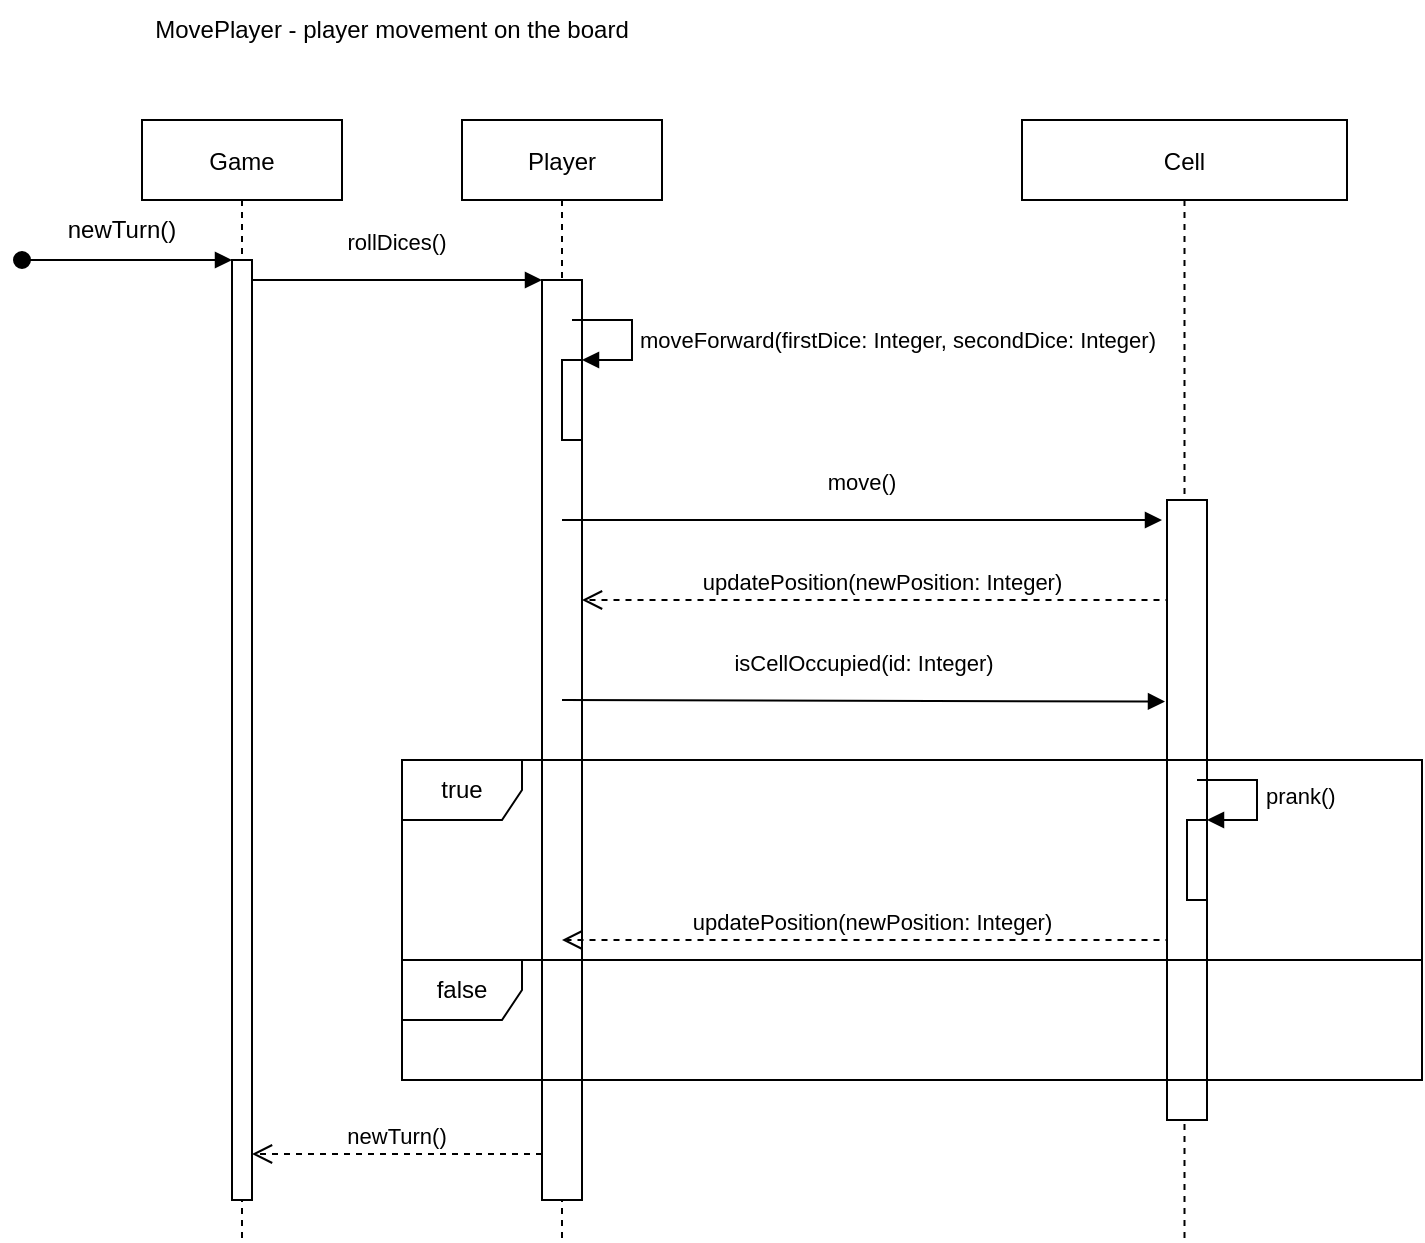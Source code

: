 <mxfile version="20.6.0" type="device"><diagram id="kgpKYQtTHZ0yAKxKKP6v" name="Page-1"><mxGraphModel dx="735" dy="478" grid="1" gridSize="10" guides="1" tooltips="1" connect="1" arrows="1" fold="1" page="1" pageScale="1" pageWidth="850" pageHeight="1100" math="0" shadow="0"><root><mxCell id="0"/><mxCell id="1" parent="0"/><mxCell id="3nuBFxr9cyL0pnOWT2aG-1" value="Game" style="shape=umlLifeline;perimeter=lifelinePerimeter;container=1;collapsible=0;recursiveResize=0;rounded=0;shadow=0;strokeWidth=1;" parent="1" vertex="1"><mxGeometry x="180" y="80" width="100" height="560" as="geometry"/></mxCell><mxCell id="3nuBFxr9cyL0pnOWT2aG-2" value="" style="points=[];perimeter=orthogonalPerimeter;rounded=0;shadow=0;strokeWidth=1;" parent="3nuBFxr9cyL0pnOWT2aG-1" vertex="1"><mxGeometry x="45" y="70" width="10" height="470" as="geometry"/></mxCell><mxCell id="3nuBFxr9cyL0pnOWT2aG-3" value="" style="verticalAlign=bottom;startArrow=oval;endArrow=block;startSize=8;shadow=0;strokeWidth=1;" parent="3nuBFxr9cyL0pnOWT2aG-1" target="3nuBFxr9cyL0pnOWT2aG-2" edge="1"><mxGeometry relative="1" as="geometry"><mxPoint x="-60" y="70" as="sourcePoint"/></mxGeometry></mxCell><mxCell id="Dfjrp038ZcH1izW8xarP-13" value="newTurn()" style="text;html=1;strokeColor=none;fillColor=none;align=center;verticalAlign=middle;whiteSpace=wrap;rounded=0;" parent="3nuBFxr9cyL0pnOWT2aG-1" vertex="1"><mxGeometry x="-40" y="40" width="60" height="30" as="geometry"/></mxCell><mxCell id="3nuBFxr9cyL0pnOWT2aG-5" value="Player" style="shape=umlLifeline;perimeter=lifelinePerimeter;container=1;collapsible=0;recursiveResize=0;rounded=0;shadow=0;strokeWidth=1;" parent="1" vertex="1"><mxGeometry x="340" y="80" width="100" height="560" as="geometry"/></mxCell><mxCell id="3nuBFxr9cyL0pnOWT2aG-6" value="" style="points=[];perimeter=orthogonalPerimeter;rounded=0;shadow=0;strokeWidth=1;" parent="3nuBFxr9cyL0pnOWT2aG-5" vertex="1"><mxGeometry x="40" y="80" width="20" height="460" as="geometry"/></mxCell><mxCell id="Dfjrp038ZcH1izW8xarP-24" value="" style="html=1;points=[];perimeter=orthogonalPerimeter;" parent="3nuBFxr9cyL0pnOWT2aG-5" vertex="1"><mxGeometry x="50" y="120" width="10" height="40" as="geometry"/></mxCell><mxCell id="Dfjrp038ZcH1izW8xarP-25" value="moveForward(firstDice: Integer, secondDice: Integer)" style="edgeStyle=orthogonalEdgeStyle;html=1;align=left;spacingLeft=2;endArrow=block;rounded=0;entryX=1;entryY=0;" parent="3nuBFxr9cyL0pnOWT2aG-5" target="Dfjrp038ZcH1izW8xarP-24" edge="1"><mxGeometry x="0.067" relative="1" as="geometry"><mxPoint x="55" y="100" as="sourcePoint"/><Array as="points"><mxPoint x="85" y="100"/></Array><mxPoint as="offset"/></mxGeometry></mxCell><mxCell id="hY58I0LMxj6UVdS3bY3L-1" value="updatePosition(newPosition: Integer)" style="verticalAlign=bottom;endArrow=open;dashed=1;endSize=8;shadow=0;strokeWidth=1;" edge="1" parent="3nuBFxr9cyL0pnOWT2aG-5" source="Dfjrp038ZcH1izW8xarP-17"><mxGeometry relative="1" as="geometry"><mxPoint x="60" y="240.0" as="targetPoint"/><mxPoint x="289.5" y="240" as="sourcePoint"/></mxGeometry></mxCell><mxCell id="Dfjrp038ZcH1izW8xarP-32" value="" style="html=1;points=[];perimeter=orthogonalPerimeter;" parent="3nuBFxr9cyL0pnOWT2aG-5" vertex="1"><mxGeometry x="362.5" y="330" width="10" height="40" as="geometry"/></mxCell><mxCell id="Dfjrp038ZcH1izW8xarP-27" value="updatePosition(newPosition: Integer)" style="verticalAlign=bottom;endArrow=open;dashed=1;endSize=8;shadow=0;strokeWidth=1;" parent="3nuBFxr9cyL0pnOWT2aG-5" edge="1" source="Dfjrp038ZcH1izW8xarP-17"><mxGeometry relative="1" as="geometry"><mxPoint x="50" y="410.0" as="targetPoint"/><mxPoint x="269.5" y="410" as="sourcePoint"/></mxGeometry></mxCell><mxCell id="hY58I0LMxj6UVdS3bY3L-2" value="isCellOccupied(id: Integer)" style="verticalAlign=bottom;endArrow=block;shadow=0;strokeWidth=1;entryX=-0.05;entryY=0.325;entryDx=0;entryDy=0;entryPerimeter=0;" edge="1" parent="3nuBFxr9cyL0pnOWT2aG-5" target="Dfjrp038ZcH1izW8xarP-26"><mxGeometry y="10" relative="1" as="geometry"><mxPoint x="50" y="290.0" as="sourcePoint"/><mxPoint x="280" y="290" as="targetPoint"/><mxPoint as="offset"/></mxGeometry></mxCell><mxCell id="3nuBFxr9cyL0pnOWT2aG-7" value="newTurn()" style="verticalAlign=bottom;endArrow=open;dashed=1;endSize=8;exitX=0;exitY=0.95;shadow=0;strokeWidth=1;" parent="1" source="3nuBFxr9cyL0pnOWT2aG-6" target="3nuBFxr9cyL0pnOWT2aG-2" edge="1"><mxGeometry relative="1" as="geometry"><mxPoint x="335" y="236" as="targetPoint"/></mxGeometry></mxCell><mxCell id="3nuBFxr9cyL0pnOWT2aG-8" value="rollDices()" style="verticalAlign=bottom;endArrow=block;entryX=0;entryY=0;shadow=0;strokeWidth=1;" parent="1" source="3nuBFxr9cyL0pnOWT2aG-2" target="3nuBFxr9cyL0pnOWT2aG-6" edge="1"><mxGeometry y="10" relative="1" as="geometry"><mxPoint x="335" y="160" as="sourcePoint"/><mxPoint as="offset"/></mxGeometry></mxCell><mxCell id="Dfjrp038ZcH1izW8xarP-9" value="MovePlayer - player movement on the board" style="text;html=1;strokeColor=none;fillColor=none;align=center;verticalAlign=middle;whiteSpace=wrap;rounded=0;" parent="1" vertex="1"><mxGeometry x="180" y="20" width="250" height="30" as="geometry"/></mxCell><mxCell id="Dfjrp038ZcH1izW8xarP-17" value="Cell" style="shape=umlLifeline;perimeter=lifelinePerimeter;container=1;collapsible=0;recursiveResize=0;rounded=0;shadow=0;strokeWidth=1;" parent="1" vertex="1"><mxGeometry x="620" y="80" width="162.5" height="560" as="geometry"/></mxCell><mxCell id="Dfjrp038ZcH1izW8xarP-26" value="" style="points=[];perimeter=orthogonalPerimeter;rounded=0;shadow=0;strokeWidth=1;" parent="1" vertex="1"><mxGeometry x="692.5" y="270" width="20" height="310" as="geometry"/></mxCell><mxCell id="Dfjrp038ZcH1izW8xarP-28" value="move()" style="verticalAlign=bottom;endArrow=block;shadow=0;strokeWidth=1;" parent="1" edge="1"><mxGeometry y="10" relative="1" as="geometry"><mxPoint x="390" y="280.0" as="sourcePoint"/><mxPoint x="690" y="280" as="targetPoint"/><mxPoint as="offset"/></mxGeometry></mxCell><mxCell id="hY58I0LMxj6UVdS3bY3L-5" value="" style="html=1;points=[];perimeter=orthogonalPerimeter;" vertex="1" parent="1"><mxGeometry x="702.5" y="430" width="10" height="40" as="geometry"/></mxCell><mxCell id="hY58I0LMxj6UVdS3bY3L-6" value="prank()" style="edgeStyle=orthogonalEdgeStyle;html=1;align=left;spacingLeft=2;endArrow=block;rounded=0;entryX=1;entryY=0;" edge="1" target="hY58I0LMxj6UVdS3bY3L-5" parent="1"><mxGeometry relative="1" as="geometry"><mxPoint x="707.5" y="410" as="sourcePoint"/><Array as="points"><mxPoint x="737.5" y="410"/></Array></mxGeometry></mxCell><mxCell id="hY58I0LMxj6UVdS3bY3L-9" value="false" style="shape=umlFrame;whiteSpace=wrap;html=1;" vertex="1" parent="1"><mxGeometry x="310" y="500" width="510" height="60" as="geometry"/></mxCell><mxCell id="hY58I0LMxj6UVdS3bY3L-7" value="true" style="shape=umlFrame;whiteSpace=wrap;html=1;" vertex="1" parent="1"><mxGeometry x="310" y="400" width="510" height="100" as="geometry"/></mxCell></root></mxGraphModel></diagram></mxfile>